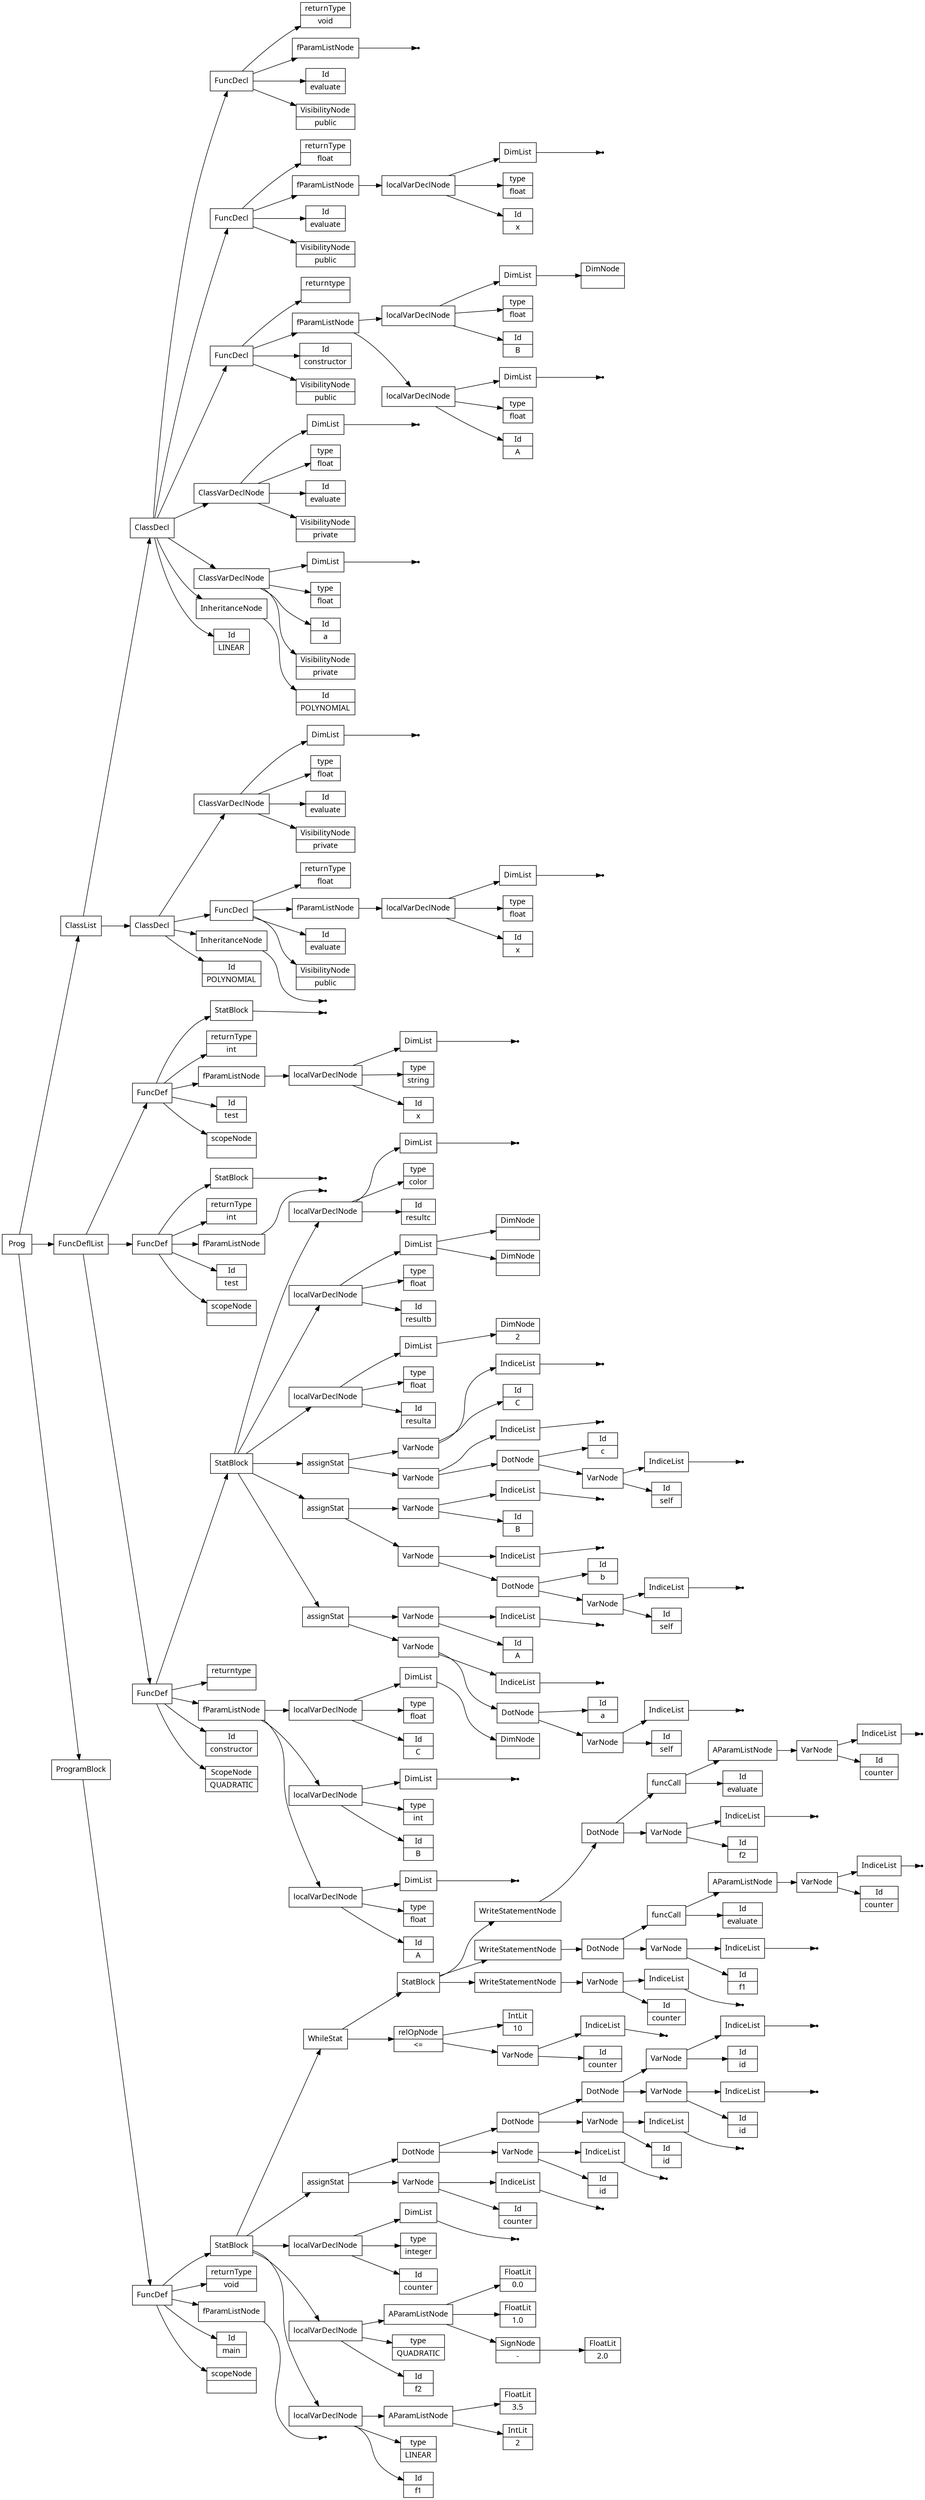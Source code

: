 digraph AST {
node [shape=record];
 node [fontname=Sans];charset="UTF-8" splines=true splines=spline rankdir =LR ordering="out"
0[label="Id|POLYNOMIAL"];
none2[shape="point"];
3[label="InheritanceNode"];
3->none2;
4[label="VisibilityNode|public"];
5[label="Id|evaluate"];
7[label="Id|x"];
8[label="type|float"];
none10[shape="point"];
11[label="DimList"];
11->none10;
12[label="localVarDeclNode"];
12->11;
12->8;
12->7;
13[label="fParamListNode"];
13->12;
14[label="returnType|float"];
15[label="FuncDecl"];
15->14;
15->13;
15->5;
15->4;
16[label="VisibilityNode|private"];
17[label="Id|evaluate"];
18[label="type|float"];
none20[shape="point"];
21[label="DimList"];
21->none20;
22[label="ClassVarDeclNode"];
22->21;
22->18;
22->17;
22->16;
23[label="ClassDecl"];
23->22;
23->15;
23->3;
23->0;
24[label="Id|LINEAR"];
26[label="Id|POLYNOMIAL"];
27[label="InheritanceNode"];
27->26;
28[label="VisibilityNode|private"];
29[label="Id|a"];
30[label="type|float"];
none32[shape="point"];
33[label="DimList"];
33->none32;
34[label="ClassVarDeclNode"];
34->33;
34->30;
34->29;
34->28;
35[label="VisibilityNode|private"];
36[label="Id|evaluate"];
37[label="type|float"];
none39[shape="point"];
40[label="DimList"];
40->none39;
41[label="ClassVarDeclNode"];
41->40;
41->37;
41->36;
41->35;
42[label="VisibilityNode|public"];
43[label="Id|constructor"];
45[label="Id|A"];
46[label="type|float"];
none48[shape="point"];
49[label="DimList"];
49->none48;
50[label="localVarDeclNode"];
50->49;
50->46;
50->45;
51[label="Id|B"];
52[label="type|float"];
54[label="DimNode|"];
55[label="DimList"];
55->54;
56[label="localVarDeclNode"];
56->55;
56->52;
56->51;
57[label="fParamListNode"];
57->56;
57->50;
58[label="returntype| "];
59[label="FuncDecl"];
59->58;
59->57;
59->43;
59->42;
60[label="VisibilityNode|public"];
61[label="Id|evaluate"];
63[label="Id|x"];
64[label="type|float"];
none66[shape="point"];
67[label="DimList"];
67->none66;
68[label="localVarDeclNode"];
68->67;
68->64;
68->63;
69[label="fParamListNode"];
69->68;
70[label="returnType|float"];
71[label="FuncDecl"];
71->70;
71->69;
71->61;
71->60;
72[label="VisibilityNode|public"];
73[label="Id|evaluate"];
none75[shape="point"];
76[label="fParamListNode"];
76->none75;
77[label="returnType|void"];
78[label="FuncDecl"];
78->77;
78->76;
78->73;
78->72;
79[label="ClassDecl"];
79->78;
79->71;
79->59;
79->41;
79->34;
79->27;
79->24;
81[label="Id|constructor"];
83[label="Id|A"];
84[label="type|float"];
none86[shape="point"];
87[label="DimList"];
87->none86;
88[label="localVarDeclNode"];
88->87;
88->84;
88->83;
89[label="Id|B"];
90[label="type|int"];
none92[shape="point"];
93[label="DimList"];
93->none92;
94[label="localVarDeclNode"];
94->93;
94->90;
94->89;
95[label="Id|C"];
96[label="type|float"];
98[label="DimNode|"];
99[label="DimList"];
99->98;
100[label="localVarDeclNode"];
100->99;
100->96;
100->95;
101[label="fParamListNode"];
101->100;
101->94;
101->88;
102[label="returntype| "];
104[label="Id|self"];
none106[shape="point"];
107[label="IndiceList"];
107->none106;
108[label="VarNode"];
108->107;
108->104;
109[label="Id|a"];
110[label="DotNode"];
110->109;
110->108;
none112[shape="point"];
113[label="IndiceList"];
113->none112;
114[label="VarNode"];
114->113;
114->110;
115[label="Id|A"];
none117[shape="point"];
118[label="IndiceList"];
118->none117;
119[label="VarNode"];
119->118;
119->115;
120[label="assignStat"];
120->119;
120->114;
121[label="Id|self"];
none123[shape="point"];
124[label="IndiceList"];
124->none123;
125[label="VarNode"];
125->124;
125->121;
126[label="Id|b"];
127[label="DotNode"];
127->126;
127->125;
none129[shape="point"];
130[label="IndiceList"];
130->none129;
131[label="VarNode"];
131->130;
131->127;
132[label="Id|B"];
none134[shape="point"];
135[label="IndiceList"];
135->none134;
136[label="VarNode"];
136->135;
136->132;
137[label="assignStat"];
137->136;
137->131;
138[label="Id|self"];
none140[shape="point"];
141[label="IndiceList"];
141->none140;
142[label="VarNode"];
142->141;
142->138;
143[label="Id|c"];
144[label="DotNode"];
144->143;
144->142;
none146[shape="point"];
147[label="IndiceList"];
147->none146;
148[label="VarNode"];
148->147;
148->144;
149[label="Id|C"];
none151[shape="point"];
152[label="IndiceList"];
152->none151;
153[label="VarNode"];
153->152;
153->149;
154[label="assignStat"];
154->153;
154->148;
155[label="Id|resulta"];
156[label="type|float"];
158[label="DimNode|2"];
159[label="DimList"];
159->158;
160[label="localVarDeclNode"];
160->159;
160->156;
160->155;
161[label="Id|resultb"];
162[label="type|float"];
164[label="DimNode|"];
165[label="DimNode|"];
166[label="DimList"];
166->165;
166->164;
167[label="localVarDeclNode"];
167->166;
167->162;
167->161;
168[label="Id|resultc"];
169[label="type|color"];
none171[shape="point"];
172[label="DimList"];
172->none171;
173[label="localVarDeclNode"];
173->172;
173->169;
173->168;
174[label="StatBlock"];
174->173;
174->167;
174->160;
174->154;
174->137;
174->120;
175[label="FuncDef"];
80[label="ScopeNode|QUADRATIC"];
175->174;
175->102;
175->101;
175->81;
175->80;
177[label="scopeNode| "];
none179[shape="point"];
180[label="fParamListNode"];
180->none179;
181[label="returnType|void"];
183[label="Id|f1"];
184[label="type|LINEAR"];
186[label="IntLit|2"];
187[label="FloatLit|3.5"];
188[label="AParamListNode"];
188->187;
188->186;
189[label="localVarDeclNode"];
189->188;
189->184;
189->183;
190[label="Id|f2"];
191[label="type|QUADRATIC"];
193[label="SignNode|-"];
194[label="FloatLit|2.0"];
193->194;
195[label="FloatLit|1.0"];
196[label="FloatLit|0.0"];
197[label="AParamListNode"];
197->196;
197->195;
197->193;
198[label="localVarDeclNode"];
198->197;
198->191;
198->190;
199[label="Id|counter"];
200[label="type|integer"];
none202[shape="point"];
203[label="DimList"];
203->none202;
204[label="localVarDeclNode"];
204->203;
204->200;
204->199;
205[label="Id|counter"];
none207[shape="point"];
208[label="IndiceList"];
208->none207;
209[label="VarNode"];
209->208;
209->205;
210[label="Id|id"];
none212[shape="point"];
213[label="IndiceList"];
213->none212;
214[label="VarNode"];
214->213;
214->210;
215[label="Id|id"];
none217[shape="point"];
218[label="IndiceList"];
218->none217;
219[label="VarNode"];
219->218;
219->215;
220[label="Id|id"];
none222[shape="point"];
223[label="IndiceList"];
223->none222;
224[label="VarNode"];
224->223;
224->220;
225[label="Id|id"];
none227[shape="point"];
228[label="IndiceList"];
228->none227;
229[label="VarNode"];
229->228;
229->225;
230[label="DotNode"];
230->229;
230->224;
231[label="DotNode"];
231->230;
231->219;
232[label="DotNode"];
232->231;
232->214;
233[label="assignStat"];
233->232;
233->209;
234[label="Id|counter"];
none236[shape="point"];
237[label="IndiceList"];
237->none236;
238[label="VarNode"];
238->237;
238->234;
239[label="relOpNode|\<="];
240[label="IntLit|10"];
239->240;
239->238;
242[label="Id|counter"];
none244[shape="point"];
245[label="IndiceList"];
245->none244;
246[label="VarNode"];
246->245;
246->242;
247[label="WriteStatementNode"];
247->246;
248[label="Id|f1"];
none250[shape="point"];
251[label="IndiceList"];
251->none250;
252[label="VarNode"];
252->251;
252->248;
253[label="Id|evaluate"];
255[label="Id|counter"];
none257[shape="point"];
258[label="IndiceList"];
258->none257;
259[label="VarNode"];
259->258;
259->255;
260[label="AParamListNode"];
260->259;
261[label="funcCall"];
261->260;
261->253;
262[label="DotNode"];
262->261;
262->252;
263[label="WriteStatementNode"];
263->262;
264[label="Id|f2"];
none266[shape="point"];
267[label="IndiceList"];
267->none266;
268[label="VarNode"];
268->267;
268->264;
269[label="Id|evaluate"];
271[label="Id|counter"];
none273[shape="point"];
274[label="IndiceList"];
274->none273;
275[label="VarNode"];
275->274;
275->271;
276[label="AParamListNode"];
276->275;
277[label="funcCall"];
277->276;
277->269;
278[label="DotNode"];
278->277;
278->268;
279[label="WriteStatementNode"];
279->278;
280[label="StatBlock"];
280->279;
280->263;
280->247;
281[label="WhileStat"];
281->280;
281->239;
282[label="StatBlock"];
282->281;
282->233;
282->204;
282->198;
282->189;
283[label="FuncDef"];
176[label="Id|main"];
283->282;
283->181;
283->180;
283->176;
283->177;
285[label="scopeNode| "];
none287[shape="point"];
288[label="fParamListNode"];
288->none287;
289[label="returnType|int"];
none291[shape="point"];
292[label="StatBlock"];
292->none291;
293[label="FuncDef"];
284[label="Id|test"];
293->292;
293->289;
293->288;
293->284;
293->285;
295[label="scopeNode| "];
297[label="Id|x"];
298[label="type|string"];
none300[shape="point"];
301[label="DimList"];
301->none300;
302[label="localVarDeclNode"];
302->301;
302->298;
302->297;
303[label="fParamListNode"];
303->302;
304[label="returnType|int"];
none306[shape="point"];
307[label="StatBlock"];
307->none306;
308[label="FuncDef"];
294[label="Id|test"];
308->307;
308->304;
308->303;
308->294;
308->295;
309[label="ClassList"];
310[label="FuncDeflList"];
311[label="Prog"];
312[label="ProgramBlock"];
310->308;
310->293;
312->283;
310->175;
309->79;
309->23;
311->309;
311->310;
311->312;
}